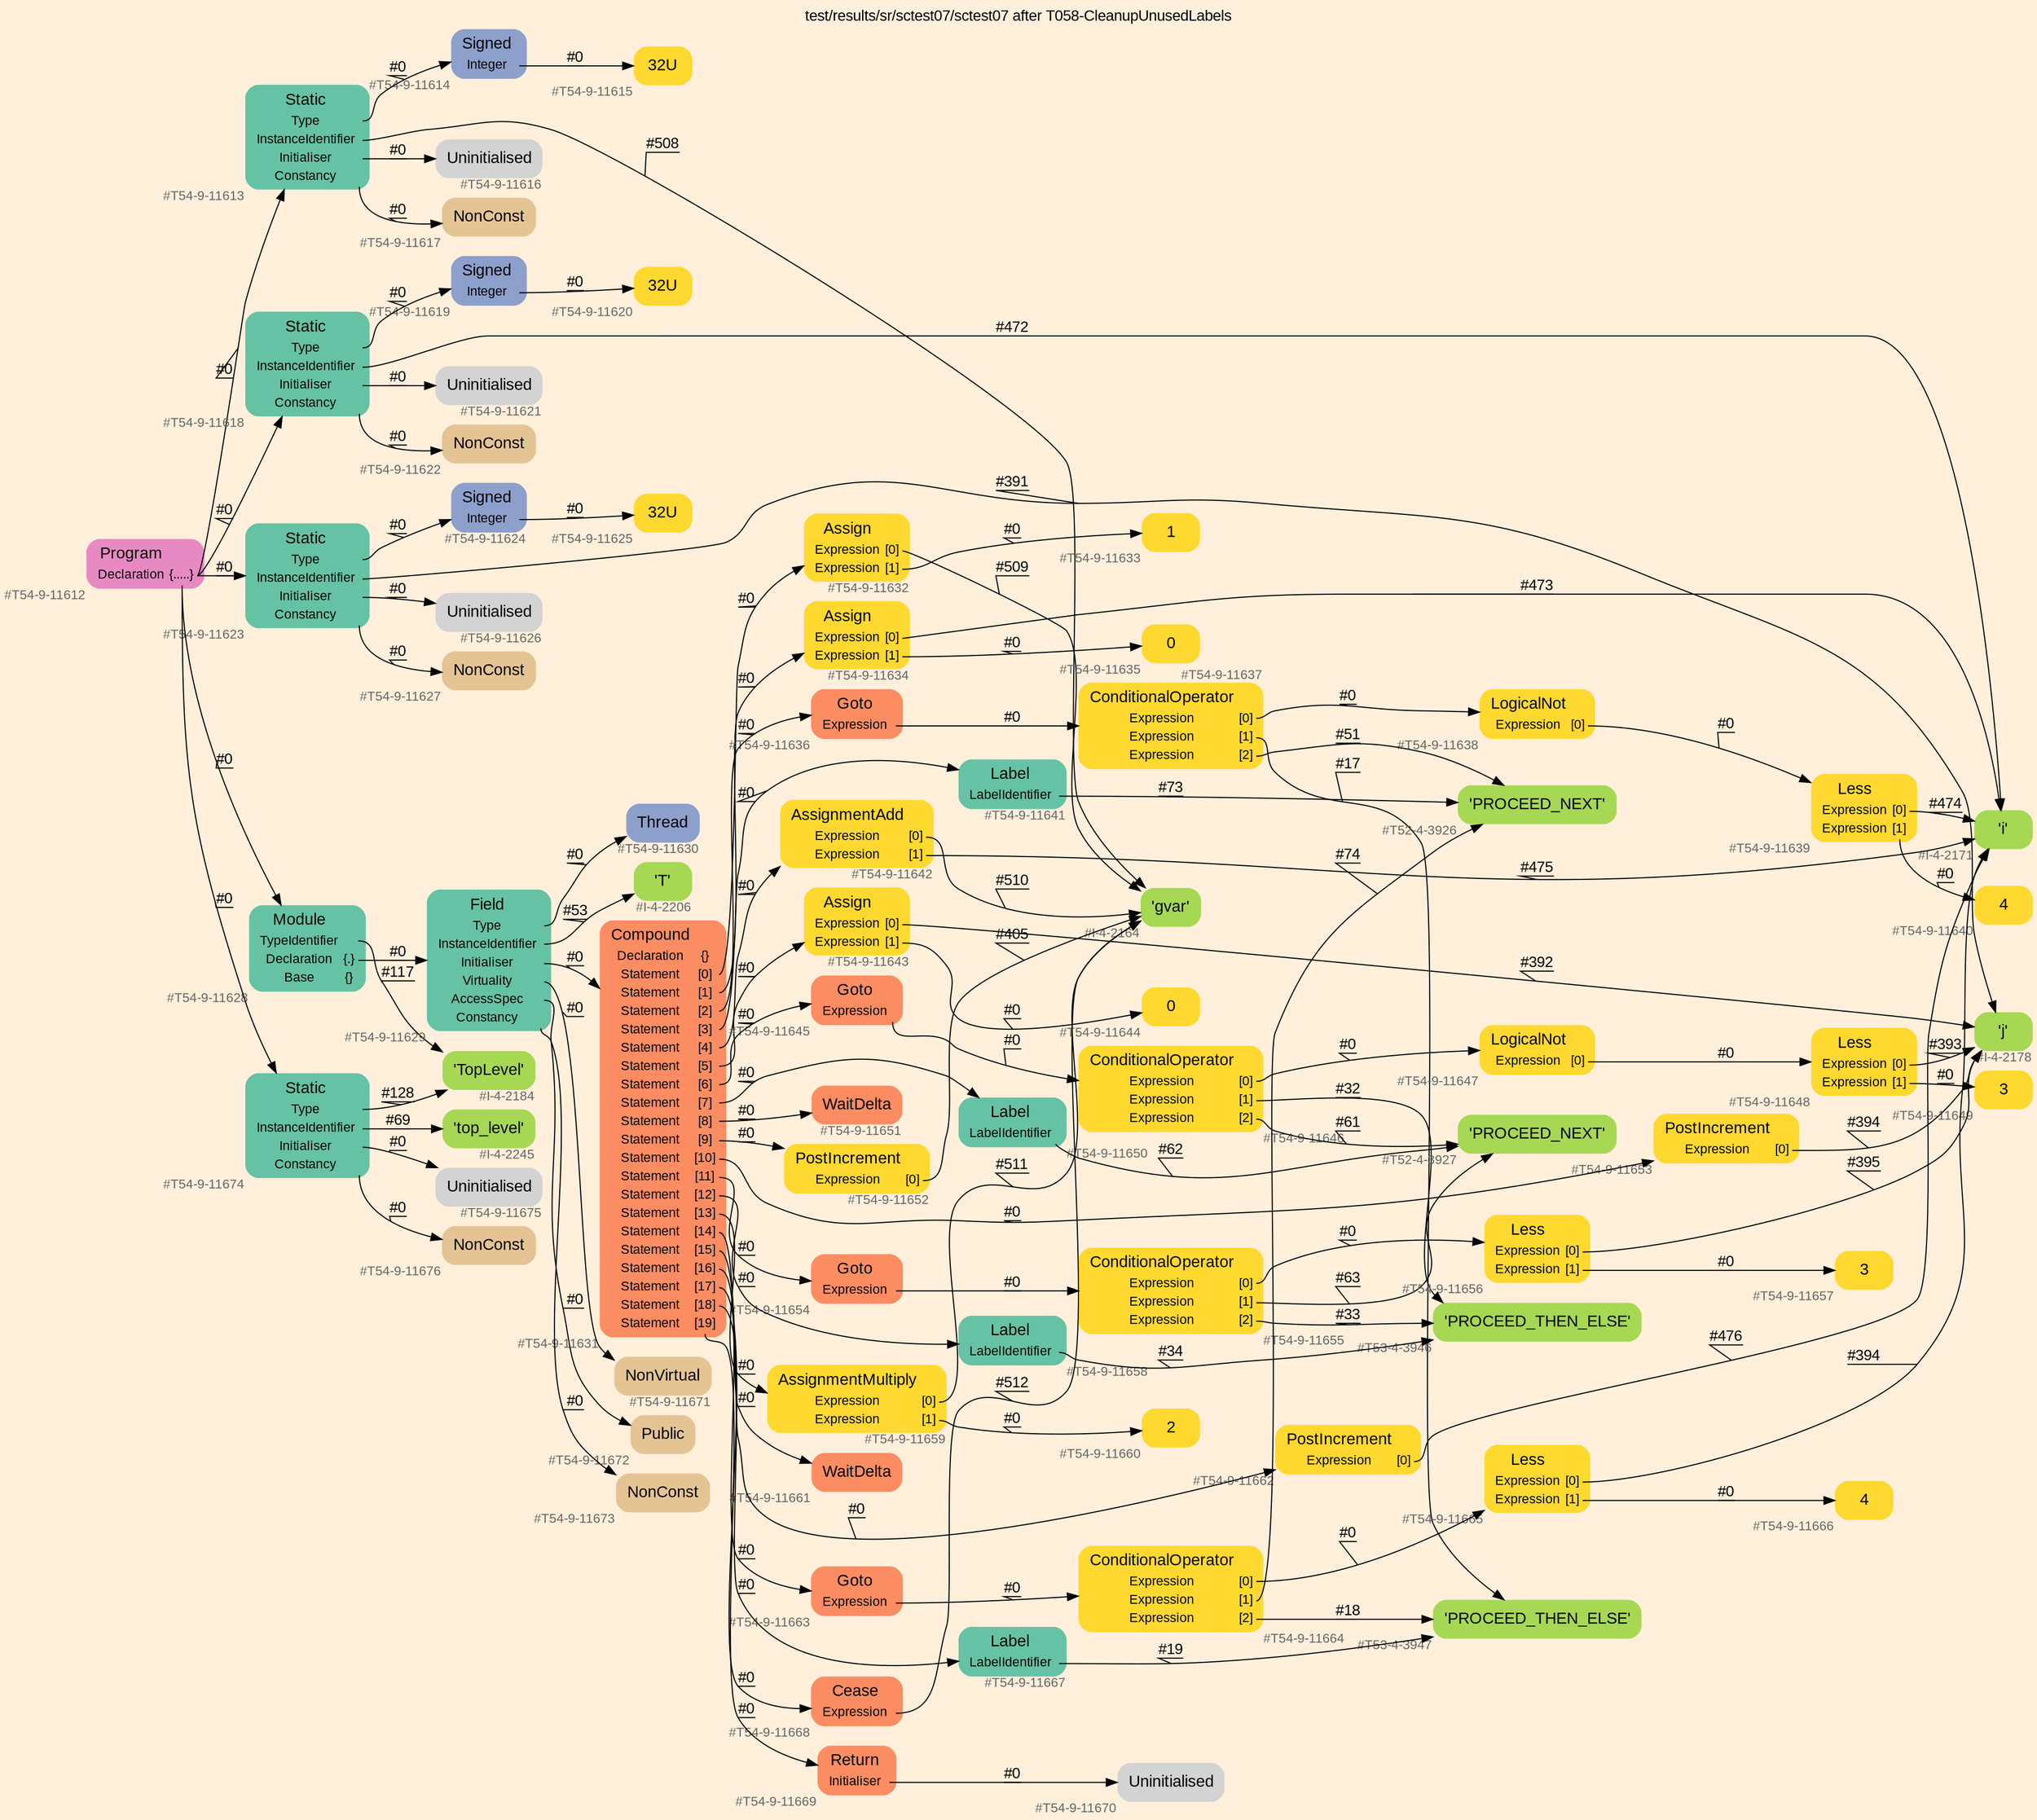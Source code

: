 digraph "test/results/sr/sctest07/sctest07 after T058-CleanupUnusedLabels" {
label = "test/results/sr/sctest07/sctest07 after T058-CleanupUnusedLabels"
labelloc = t
graph [
    rankdir = "LR"
    ranksep = 0.3
    bgcolor = antiquewhite1
    color = black
    fontcolor = black
    fontname = "Arial"
];
node [
    fontname = "Arial"
];
edge [
    fontname = "Arial"
];

// -------------------- node figure --------------------
// -------- block #T54-9-11612 ----------
"#T54-9-11612" [
    fillcolor = "/set28/4"
    xlabel = "#T54-9-11612"
    fontsize = "12"
    fontcolor = grey40
    shape = "plaintext"
    label = <<TABLE BORDER="0" CELLBORDER="0" CELLSPACING="0">
     <TR><TD><FONT COLOR="black" POINT-SIZE="15">Program</FONT></TD></TR>
     <TR><TD><FONT COLOR="black" POINT-SIZE="12">Declaration</FONT></TD><TD PORT="port0"><FONT COLOR="black" POINT-SIZE="12">{.....}</FONT></TD></TR>
    </TABLE>>
    style = "rounded,filled"
];

// -------- block #T54-9-11613 ----------
"#T54-9-11613" [
    fillcolor = "/set28/1"
    xlabel = "#T54-9-11613"
    fontsize = "12"
    fontcolor = grey40
    shape = "plaintext"
    label = <<TABLE BORDER="0" CELLBORDER="0" CELLSPACING="0">
     <TR><TD><FONT COLOR="black" POINT-SIZE="15">Static</FONT></TD></TR>
     <TR><TD><FONT COLOR="black" POINT-SIZE="12">Type</FONT></TD><TD PORT="port0"></TD></TR>
     <TR><TD><FONT COLOR="black" POINT-SIZE="12">InstanceIdentifier</FONT></TD><TD PORT="port1"></TD></TR>
     <TR><TD><FONT COLOR="black" POINT-SIZE="12">Initialiser</FONT></TD><TD PORT="port2"></TD></TR>
     <TR><TD><FONT COLOR="black" POINT-SIZE="12">Constancy</FONT></TD><TD PORT="port3"></TD></TR>
    </TABLE>>
    style = "rounded,filled"
];

// -------- block #T54-9-11614 ----------
"#T54-9-11614" [
    fillcolor = "/set28/3"
    xlabel = "#T54-9-11614"
    fontsize = "12"
    fontcolor = grey40
    shape = "plaintext"
    label = <<TABLE BORDER="0" CELLBORDER="0" CELLSPACING="0">
     <TR><TD><FONT COLOR="black" POINT-SIZE="15">Signed</FONT></TD></TR>
     <TR><TD><FONT COLOR="black" POINT-SIZE="12">Integer</FONT></TD><TD PORT="port0"></TD></TR>
    </TABLE>>
    style = "rounded,filled"
];

// -------- block #T54-9-11615 ----------
"#T54-9-11615" [
    fillcolor = "/set28/6"
    xlabel = "#T54-9-11615"
    fontsize = "12"
    fontcolor = grey40
    shape = "plaintext"
    label = <<TABLE BORDER="0" CELLBORDER="0" CELLSPACING="0">
     <TR><TD><FONT COLOR="black" POINT-SIZE="15">32U</FONT></TD></TR>
    </TABLE>>
    style = "rounded,filled"
];

// -------- block #I-4-2164 ----------
"#I-4-2164" [
    fillcolor = "/set28/5"
    xlabel = "#I-4-2164"
    fontsize = "12"
    fontcolor = grey40
    shape = "plaintext"
    label = <<TABLE BORDER="0" CELLBORDER="0" CELLSPACING="0">
     <TR><TD><FONT COLOR="black" POINT-SIZE="15">'gvar'</FONT></TD></TR>
    </TABLE>>
    style = "rounded,filled"
];

// -------- block #T54-9-11616 ----------
"#T54-9-11616" [
    xlabel = "#T54-9-11616"
    fontsize = "12"
    fontcolor = grey40
    shape = "plaintext"
    label = <<TABLE BORDER="0" CELLBORDER="0" CELLSPACING="0">
     <TR><TD><FONT COLOR="black" POINT-SIZE="15">Uninitialised</FONT></TD></TR>
    </TABLE>>
    style = "rounded,filled"
];

// -------- block #T54-9-11617 ----------
"#T54-9-11617" [
    fillcolor = "/set28/7"
    xlabel = "#T54-9-11617"
    fontsize = "12"
    fontcolor = grey40
    shape = "plaintext"
    label = <<TABLE BORDER="0" CELLBORDER="0" CELLSPACING="0">
     <TR><TD><FONT COLOR="black" POINT-SIZE="15">NonConst</FONT></TD></TR>
    </TABLE>>
    style = "rounded,filled"
];

// -------- block #T54-9-11618 ----------
"#T54-9-11618" [
    fillcolor = "/set28/1"
    xlabel = "#T54-9-11618"
    fontsize = "12"
    fontcolor = grey40
    shape = "plaintext"
    label = <<TABLE BORDER="0" CELLBORDER="0" CELLSPACING="0">
     <TR><TD><FONT COLOR="black" POINT-SIZE="15">Static</FONT></TD></TR>
     <TR><TD><FONT COLOR="black" POINT-SIZE="12">Type</FONT></TD><TD PORT="port0"></TD></TR>
     <TR><TD><FONT COLOR="black" POINT-SIZE="12">InstanceIdentifier</FONT></TD><TD PORT="port1"></TD></TR>
     <TR><TD><FONT COLOR="black" POINT-SIZE="12">Initialiser</FONT></TD><TD PORT="port2"></TD></TR>
     <TR><TD><FONT COLOR="black" POINT-SIZE="12">Constancy</FONT></TD><TD PORT="port3"></TD></TR>
    </TABLE>>
    style = "rounded,filled"
];

// -------- block #T54-9-11619 ----------
"#T54-9-11619" [
    fillcolor = "/set28/3"
    xlabel = "#T54-9-11619"
    fontsize = "12"
    fontcolor = grey40
    shape = "plaintext"
    label = <<TABLE BORDER="0" CELLBORDER="0" CELLSPACING="0">
     <TR><TD><FONT COLOR="black" POINT-SIZE="15">Signed</FONT></TD></TR>
     <TR><TD><FONT COLOR="black" POINT-SIZE="12">Integer</FONT></TD><TD PORT="port0"></TD></TR>
    </TABLE>>
    style = "rounded,filled"
];

// -------- block #T54-9-11620 ----------
"#T54-9-11620" [
    fillcolor = "/set28/6"
    xlabel = "#T54-9-11620"
    fontsize = "12"
    fontcolor = grey40
    shape = "plaintext"
    label = <<TABLE BORDER="0" CELLBORDER="0" CELLSPACING="0">
     <TR><TD><FONT COLOR="black" POINT-SIZE="15">32U</FONT></TD></TR>
    </TABLE>>
    style = "rounded,filled"
];

// -------- block #I-4-2171 ----------
"#I-4-2171" [
    fillcolor = "/set28/5"
    xlabel = "#I-4-2171"
    fontsize = "12"
    fontcolor = grey40
    shape = "plaintext"
    label = <<TABLE BORDER="0" CELLBORDER="0" CELLSPACING="0">
     <TR><TD><FONT COLOR="black" POINT-SIZE="15">'i'</FONT></TD></TR>
    </TABLE>>
    style = "rounded,filled"
];

// -------- block #T54-9-11621 ----------
"#T54-9-11621" [
    xlabel = "#T54-9-11621"
    fontsize = "12"
    fontcolor = grey40
    shape = "plaintext"
    label = <<TABLE BORDER="0" CELLBORDER="0" CELLSPACING="0">
     <TR><TD><FONT COLOR="black" POINT-SIZE="15">Uninitialised</FONT></TD></TR>
    </TABLE>>
    style = "rounded,filled"
];

// -------- block #T54-9-11622 ----------
"#T54-9-11622" [
    fillcolor = "/set28/7"
    xlabel = "#T54-9-11622"
    fontsize = "12"
    fontcolor = grey40
    shape = "plaintext"
    label = <<TABLE BORDER="0" CELLBORDER="0" CELLSPACING="0">
     <TR><TD><FONT COLOR="black" POINT-SIZE="15">NonConst</FONT></TD></TR>
    </TABLE>>
    style = "rounded,filled"
];

// -------- block #T54-9-11623 ----------
"#T54-9-11623" [
    fillcolor = "/set28/1"
    xlabel = "#T54-9-11623"
    fontsize = "12"
    fontcolor = grey40
    shape = "plaintext"
    label = <<TABLE BORDER="0" CELLBORDER="0" CELLSPACING="0">
     <TR><TD><FONT COLOR="black" POINT-SIZE="15">Static</FONT></TD></TR>
     <TR><TD><FONT COLOR="black" POINT-SIZE="12">Type</FONT></TD><TD PORT="port0"></TD></TR>
     <TR><TD><FONT COLOR="black" POINT-SIZE="12">InstanceIdentifier</FONT></TD><TD PORT="port1"></TD></TR>
     <TR><TD><FONT COLOR="black" POINT-SIZE="12">Initialiser</FONT></TD><TD PORT="port2"></TD></TR>
     <TR><TD><FONT COLOR="black" POINT-SIZE="12">Constancy</FONT></TD><TD PORT="port3"></TD></TR>
    </TABLE>>
    style = "rounded,filled"
];

// -------- block #T54-9-11624 ----------
"#T54-9-11624" [
    fillcolor = "/set28/3"
    xlabel = "#T54-9-11624"
    fontsize = "12"
    fontcolor = grey40
    shape = "plaintext"
    label = <<TABLE BORDER="0" CELLBORDER="0" CELLSPACING="0">
     <TR><TD><FONT COLOR="black" POINT-SIZE="15">Signed</FONT></TD></TR>
     <TR><TD><FONT COLOR="black" POINT-SIZE="12">Integer</FONT></TD><TD PORT="port0"></TD></TR>
    </TABLE>>
    style = "rounded,filled"
];

// -------- block #T54-9-11625 ----------
"#T54-9-11625" [
    fillcolor = "/set28/6"
    xlabel = "#T54-9-11625"
    fontsize = "12"
    fontcolor = grey40
    shape = "plaintext"
    label = <<TABLE BORDER="0" CELLBORDER="0" CELLSPACING="0">
     <TR><TD><FONT COLOR="black" POINT-SIZE="15">32U</FONT></TD></TR>
    </TABLE>>
    style = "rounded,filled"
];

// -------- block #I-4-2178 ----------
"#I-4-2178" [
    fillcolor = "/set28/5"
    xlabel = "#I-4-2178"
    fontsize = "12"
    fontcolor = grey40
    shape = "plaintext"
    label = <<TABLE BORDER="0" CELLBORDER="0" CELLSPACING="0">
     <TR><TD><FONT COLOR="black" POINT-SIZE="15">'j'</FONT></TD></TR>
    </TABLE>>
    style = "rounded,filled"
];

// -------- block #T54-9-11626 ----------
"#T54-9-11626" [
    xlabel = "#T54-9-11626"
    fontsize = "12"
    fontcolor = grey40
    shape = "plaintext"
    label = <<TABLE BORDER="0" CELLBORDER="0" CELLSPACING="0">
     <TR><TD><FONT COLOR="black" POINT-SIZE="15">Uninitialised</FONT></TD></TR>
    </TABLE>>
    style = "rounded,filled"
];

// -------- block #T54-9-11627 ----------
"#T54-9-11627" [
    fillcolor = "/set28/7"
    xlabel = "#T54-9-11627"
    fontsize = "12"
    fontcolor = grey40
    shape = "plaintext"
    label = <<TABLE BORDER="0" CELLBORDER="0" CELLSPACING="0">
     <TR><TD><FONT COLOR="black" POINT-SIZE="15">NonConst</FONT></TD></TR>
    </TABLE>>
    style = "rounded,filled"
];

// -------- block #T54-9-11628 ----------
"#T54-9-11628" [
    fillcolor = "/set28/1"
    xlabel = "#T54-9-11628"
    fontsize = "12"
    fontcolor = grey40
    shape = "plaintext"
    label = <<TABLE BORDER="0" CELLBORDER="0" CELLSPACING="0">
     <TR><TD><FONT COLOR="black" POINT-SIZE="15">Module</FONT></TD></TR>
     <TR><TD><FONT COLOR="black" POINT-SIZE="12">TypeIdentifier</FONT></TD><TD PORT="port0"></TD></TR>
     <TR><TD><FONT COLOR="black" POINT-SIZE="12">Declaration</FONT></TD><TD PORT="port1"><FONT COLOR="black" POINT-SIZE="12">{.}</FONT></TD></TR>
     <TR><TD><FONT COLOR="black" POINT-SIZE="12">Base</FONT></TD><TD PORT="port2"><FONT COLOR="black" POINT-SIZE="12">{}</FONT></TD></TR>
    </TABLE>>
    style = "rounded,filled"
];

// -------- block #I-4-2184 ----------
"#I-4-2184" [
    fillcolor = "/set28/5"
    xlabel = "#I-4-2184"
    fontsize = "12"
    fontcolor = grey40
    shape = "plaintext"
    label = <<TABLE BORDER="0" CELLBORDER="0" CELLSPACING="0">
     <TR><TD><FONT COLOR="black" POINT-SIZE="15">'TopLevel'</FONT></TD></TR>
    </TABLE>>
    style = "rounded,filled"
];

// -------- block #T54-9-11629 ----------
"#T54-9-11629" [
    fillcolor = "/set28/1"
    xlabel = "#T54-9-11629"
    fontsize = "12"
    fontcolor = grey40
    shape = "plaintext"
    label = <<TABLE BORDER="0" CELLBORDER="0" CELLSPACING="0">
     <TR><TD><FONT COLOR="black" POINT-SIZE="15">Field</FONT></TD></TR>
     <TR><TD><FONT COLOR="black" POINT-SIZE="12">Type</FONT></TD><TD PORT="port0"></TD></TR>
     <TR><TD><FONT COLOR="black" POINT-SIZE="12">InstanceIdentifier</FONT></TD><TD PORT="port1"></TD></TR>
     <TR><TD><FONT COLOR="black" POINT-SIZE="12">Initialiser</FONT></TD><TD PORT="port2"></TD></TR>
     <TR><TD><FONT COLOR="black" POINT-SIZE="12">Virtuality</FONT></TD><TD PORT="port3"></TD></TR>
     <TR><TD><FONT COLOR="black" POINT-SIZE="12">AccessSpec</FONT></TD><TD PORT="port4"></TD></TR>
     <TR><TD><FONT COLOR="black" POINT-SIZE="12">Constancy</FONT></TD><TD PORT="port5"></TD></TR>
    </TABLE>>
    style = "rounded,filled"
];

// -------- block #T54-9-11630 ----------
"#T54-9-11630" [
    fillcolor = "/set28/3"
    xlabel = "#T54-9-11630"
    fontsize = "12"
    fontcolor = grey40
    shape = "plaintext"
    label = <<TABLE BORDER="0" CELLBORDER="0" CELLSPACING="0">
     <TR><TD><FONT COLOR="black" POINT-SIZE="15">Thread</FONT></TD></TR>
    </TABLE>>
    style = "rounded,filled"
];

// -------- block #I-4-2206 ----------
"#I-4-2206" [
    fillcolor = "/set28/5"
    xlabel = "#I-4-2206"
    fontsize = "12"
    fontcolor = grey40
    shape = "plaintext"
    label = <<TABLE BORDER="0" CELLBORDER="0" CELLSPACING="0">
     <TR><TD><FONT COLOR="black" POINT-SIZE="15">'T'</FONT></TD></TR>
    </TABLE>>
    style = "rounded,filled"
];

// -------- block #T54-9-11631 ----------
"#T54-9-11631" [
    fillcolor = "/set28/2"
    xlabel = "#T54-9-11631"
    fontsize = "12"
    fontcolor = grey40
    shape = "plaintext"
    label = <<TABLE BORDER="0" CELLBORDER="0" CELLSPACING="0">
     <TR><TD><FONT COLOR="black" POINT-SIZE="15">Compound</FONT></TD></TR>
     <TR><TD><FONT COLOR="black" POINT-SIZE="12">Declaration</FONT></TD><TD PORT="port0"><FONT COLOR="black" POINT-SIZE="12">{}</FONT></TD></TR>
     <TR><TD><FONT COLOR="black" POINT-SIZE="12">Statement</FONT></TD><TD PORT="port1"><FONT COLOR="black" POINT-SIZE="12">[0]</FONT></TD></TR>
     <TR><TD><FONT COLOR="black" POINT-SIZE="12">Statement</FONT></TD><TD PORT="port2"><FONT COLOR="black" POINT-SIZE="12">[1]</FONT></TD></TR>
     <TR><TD><FONT COLOR="black" POINT-SIZE="12">Statement</FONT></TD><TD PORT="port3"><FONT COLOR="black" POINT-SIZE="12">[2]</FONT></TD></TR>
     <TR><TD><FONT COLOR="black" POINT-SIZE="12">Statement</FONT></TD><TD PORT="port4"><FONT COLOR="black" POINT-SIZE="12">[3]</FONT></TD></TR>
     <TR><TD><FONT COLOR="black" POINT-SIZE="12">Statement</FONT></TD><TD PORT="port5"><FONT COLOR="black" POINT-SIZE="12">[4]</FONT></TD></TR>
     <TR><TD><FONT COLOR="black" POINT-SIZE="12">Statement</FONT></TD><TD PORT="port6"><FONT COLOR="black" POINT-SIZE="12">[5]</FONT></TD></TR>
     <TR><TD><FONT COLOR="black" POINT-SIZE="12">Statement</FONT></TD><TD PORT="port7"><FONT COLOR="black" POINT-SIZE="12">[6]</FONT></TD></TR>
     <TR><TD><FONT COLOR="black" POINT-SIZE="12">Statement</FONT></TD><TD PORT="port8"><FONT COLOR="black" POINT-SIZE="12">[7]</FONT></TD></TR>
     <TR><TD><FONT COLOR="black" POINT-SIZE="12">Statement</FONT></TD><TD PORT="port9"><FONT COLOR="black" POINT-SIZE="12">[8]</FONT></TD></TR>
     <TR><TD><FONT COLOR="black" POINT-SIZE="12">Statement</FONT></TD><TD PORT="port10"><FONT COLOR="black" POINT-SIZE="12">[9]</FONT></TD></TR>
     <TR><TD><FONT COLOR="black" POINT-SIZE="12">Statement</FONT></TD><TD PORT="port11"><FONT COLOR="black" POINT-SIZE="12">[10]</FONT></TD></TR>
     <TR><TD><FONT COLOR="black" POINT-SIZE="12">Statement</FONT></TD><TD PORT="port12"><FONT COLOR="black" POINT-SIZE="12">[11]</FONT></TD></TR>
     <TR><TD><FONT COLOR="black" POINT-SIZE="12">Statement</FONT></TD><TD PORT="port13"><FONT COLOR="black" POINT-SIZE="12">[12]</FONT></TD></TR>
     <TR><TD><FONT COLOR="black" POINT-SIZE="12">Statement</FONT></TD><TD PORT="port14"><FONT COLOR="black" POINT-SIZE="12">[13]</FONT></TD></TR>
     <TR><TD><FONT COLOR="black" POINT-SIZE="12">Statement</FONT></TD><TD PORT="port15"><FONT COLOR="black" POINT-SIZE="12">[14]</FONT></TD></TR>
     <TR><TD><FONT COLOR="black" POINT-SIZE="12">Statement</FONT></TD><TD PORT="port16"><FONT COLOR="black" POINT-SIZE="12">[15]</FONT></TD></TR>
     <TR><TD><FONT COLOR="black" POINT-SIZE="12">Statement</FONT></TD><TD PORT="port17"><FONT COLOR="black" POINT-SIZE="12">[16]</FONT></TD></TR>
     <TR><TD><FONT COLOR="black" POINT-SIZE="12">Statement</FONT></TD><TD PORT="port18"><FONT COLOR="black" POINT-SIZE="12">[17]</FONT></TD></TR>
     <TR><TD><FONT COLOR="black" POINT-SIZE="12">Statement</FONT></TD><TD PORT="port19"><FONT COLOR="black" POINT-SIZE="12">[18]</FONT></TD></TR>
     <TR><TD><FONT COLOR="black" POINT-SIZE="12">Statement</FONT></TD><TD PORT="port20"><FONT COLOR="black" POINT-SIZE="12">[19]</FONT></TD></TR>
    </TABLE>>
    style = "rounded,filled"
];

// -------- block #T54-9-11632 ----------
"#T54-9-11632" [
    fillcolor = "/set28/6"
    xlabel = "#T54-9-11632"
    fontsize = "12"
    fontcolor = grey40
    shape = "plaintext"
    label = <<TABLE BORDER="0" CELLBORDER="0" CELLSPACING="0">
     <TR><TD><FONT COLOR="black" POINT-SIZE="15">Assign</FONT></TD></TR>
     <TR><TD><FONT COLOR="black" POINT-SIZE="12">Expression</FONT></TD><TD PORT="port0"><FONT COLOR="black" POINT-SIZE="12">[0]</FONT></TD></TR>
     <TR><TD><FONT COLOR="black" POINT-SIZE="12">Expression</FONT></TD><TD PORT="port1"><FONT COLOR="black" POINT-SIZE="12">[1]</FONT></TD></TR>
    </TABLE>>
    style = "rounded,filled"
];

// -------- block #T54-9-11633 ----------
"#T54-9-11633" [
    fillcolor = "/set28/6"
    xlabel = "#T54-9-11633"
    fontsize = "12"
    fontcolor = grey40
    shape = "plaintext"
    label = <<TABLE BORDER="0" CELLBORDER="0" CELLSPACING="0">
     <TR><TD><FONT COLOR="black" POINT-SIZE="15">1</FONT></TD></TR>
    </TABLE>>
    style = "rounded,filled"
];

// -------- block #T54-9-11634 ----------
"#T54-9-11634" [
    fillcolor = "/set28/6"
    xlabel = "#T54-9-11634"
    fontsize = "12"
    fontcolor = grey40
    shape = "plaintext"
    label = <<TABLE BORDER="0" CELLBORDER="0" CELLSPACING="0">
     <TR><TD><FONT COLOR="black" POINT-SIZE="15">Assign</FONT></TD></TR>
     <TR><TD><FONT COLOR="black" POINT-SIZE="12">Expression</FONT></TD><TD PORT="port0"><FONT COLOR="black" POINT-SIZE="12">[0]</FONT></TD></TR>
     <TR><TD><FONT COLOR="black" POINT-SIZE="12">Expression</FONT></TD><TD PORT="port1"><FONT COLOR="black" POINT-SIZE="12">[1]</FONT></TD></TR>
    </TABLE>>
    style = "rounded,filled"
];

// -------- block #T54-9-11635 ----------
"#T54-9-11635" [
    fillcolor = "/set28/6"
    xlabel = "#T54-9-11635"
    fontsize = "12"
    fontcolor = grey40
    shape = "plaintext"
    label = <<TABLE BORDER="0" CELLBORDER="0" CELLSPACING="0">
     <TR><TD><FONT COLOR="black" POINT-SIZE="15">0</FONT></TD></TR>
    </TABLE>>
    style = "rounded,filled"
];

// -------- block #T54-9-11636 ----------
"#T54-9-11636" [
    fillcolor = "/set28/2"
    xlabel = "#T54-9-11636"
    fontsize = "12"
    fontcolor = grey40
    shape = "plaintext"
    label = <<TABLE BORDER="0" CELLBORDER="0" CELLSPACING="0">
     <TR><TD><FONT COLOR="black" POINT-SIZE="15">Goto</FONT></TD></TR>
     <TR><TD><FONT COLOR="black" POINT-SIZE="12">Expression</FONT></TD><TD PORT="port0"></TD></TR>
    </TABLE>>
    style = "rounded,filled"
];

// -------- block #T54-9-11637 ----------
"#T54-9-11637" [
    fillcolor = "/set28/6"
    xlabel = "#T54-9-11637"
    fontsize = "12"
    fontcolor = grey40
    shape = "plaintext"
    label = <<TABLE BORDER="0" CELLBORDER="0" CELLSPACING="0">
     <TR><TD><FONT COLOR="black" POINT-SIZE="15">ConditionalOperator</FONT></TD></TR>
     <TR><TD><FONT COLOR="black" POINT-SIZE="12">Expression</FONT></TD><TD PORT="port0"><FONT COLOR="black" POINT-SIZE="12">[0]</FONT></TD></TR>
     <TR><TD><FONT COLOR="black" POINT-SIZE="12">Expression</FONT></TD><TD PORT="port1"><FONT COLOR="black" POINT-SIZE="12">[1]</FONT></TD></TR>
     <TR><TD><FONT COLOR="black" POINT-SIZE="12">Expression</FONT></TD><TD PORT="port2"><FONT COLOR="black" POINT-SIZE="12">[2]</FONT></TD></TR>
    </TABLE>>
    style = "rounded,filled"
];

// -------- block #T54-9-11638 ----------
"#T54-9-11638" [
    fillcolor = "/set28/6"
    xlabel = "#T54-9-11638"
    fontsize = "12"
    fontcolor = grey40
    shape = "plaintext"
    label = <<TABLE BORDER="0" CELLBORDER="0" CELLSPACING="0">
     <TR><TD><FONT COLOR="black" POINT-SIZE="15">LogicalNot</FONT></TD></TR>
     <TR><TD><FONT COLOR="black" POINT-SIZE="12">Expression</FONT></TD><TD PORT="port0"><FONT COLOR="black" POINT-SIZE="12">[0]</FONT></TD></TR>
    </TABLE>>
    style = "rounded,filled"
];

// -------- block #T54-9-11639 ----------
"#T54-9-11639" [
    fillcolor = "/set28/6"
    xlabel = "#T54-9-11639"
    fontsize = "12"
    fontcolor = grey40
    shape = "plaintext"
    label = <<TABLE BORDER="0" CELLBORDER="0" CELLSPACING="0">
     <TR><TD><FONT COLOR="black" POINT-SIZE="15">Less</FONT></TD></TR>
     <TR><TD><FONT COLOR="black" POINT-SIZE="12">Expression</FONT></TD><TD PORT="port0"><FONT COLOR="black" POINT-SIZE="12">[0]</FONT></TD></TR>
     <TR><TD><FONT COLOR="black" POINT-SIZE="12">Expression</FONT></TD><TD PORT="port1"><FONT COLOR="black" POINT-SIZE="12">[1]</FONT></TD></TR>
    </TABLE>>
    style = "rounded,filled"
];

// -------- block #T54-9-11640 ----------
"#T54-9-11640" [
    fillcolor = "/set28/6"
    xlabel = "#T54-9-11640"
    fontsize = "12"
    fontcolor = grey40
    shape = "plaintext"
    label = <<TABLE BORDER="0" CELLBORDER="0" CELLSPACING="0">
     <TR><TD><FONT COLOR="black" POINT-SIZE="15">4</FONT></TD></TR>
    </TABLE>>
    style = "rounded,filled"
];

// -------- block #T53-4-3947 ----------
"#T53-4-3947" [
    fillcolor = "/set28/5"
    xlabel = "#T53-4-3947"
    fontsize = "12"
    fontcolor = grey40
    shape = "plaintext"
    label = <<TABLE BORDER="0" CELLBORDER="0" CELLSPACING="0">
     <TR><TD><FONT COLOR="black" POINT-SIZE="15">'PROCEED_THEN_ELSE'</FONT></TD></TR>
    </TABLE>>
    style = "rounded,filled"
];

// -------- block #T52-4-3926 ----------
"#T52-4-3926" [
    fillcolor = "/set28/5"
    xlabel = "#T52-4-3926"
    fontsize = "12"
    fontcolor = grey40
    shape = "plaintext"
    label = <<TABLE BORDER="0" CELLBORDER="0" CELLSPACING="0">
     <TR><TD><FONT COLOR="black" POINT-SIZE="15">'PROCEED_NEXT'</FONT></TD></TR>
    </TABLE>>
    style = "rounded,filled"
];

// -------- block #T54-9-11641 ----------
"#T54-9-11641" [
    fillcolor = "/set28/1"
    xlabel = "#T54-9-11641"
    fontsize = "12"
    fontcolor = grey40
    shape = "plaintext"
    label = <<TABLE BORDER="0" CELLBORDER="0" CELLSPACING="0">
     <TR><TD><FONT COLOR="black" POINT-SIZE="15">Label</FONT></TD></TR>
     <TR><TD><FONT COLOR="black" POINT-SIZE="12">LabelIdentifier</FONT></TD><TD PORT="port0"></TD></TR>
    </TABLE>>
    style = "rounded,filled"
];

// -------- block #T54-9-11642 ----------
"#T54-9-11642" [
    fillcolor = "/set28/6"
    xlabel = "#T54-9-11642"
    fontsize = "12"
    fontcolor = grey40
    shape = "plaintext"
    label = <<TABLE BORDER="0" CELLBORDER="0" CELLSPACING="0">
     <TR><TD><FONT COLOR="black" POINT-SIZE="15">AssignmentAdd</FONT></TD></TR>
     <TR><TD><FONT COLOR="black" POINT-SIZE="12">Expression</FONT></TD><TD PORT="port0"><FONT COLOR="black" POINT-SIZE="12">[0]</FONT></TD></TR>
     <TR><TD><FONT COLOR="black" POINT-SIZE="12">Expression</FONT></TD><TD PORT="port1"><FONT COLOR="black" POINT-SIZE="12">[1]</FONT></TD></TR>
    </TABLE>>
    style = "rounded,filled"
];

// -------- block #T54-9-11643 ----------
"#T54-9-11643" [
    fillcolor = "/set28/6"
    xlabel = "#T54-9-11643"
    fontsize = "12"
    fontcolor = grey40
    shape = "plaintext"
    label = <<TABLE BORDER="0" CELLBORDER="0" CELLSPACING="0">
     <TR><TD><FONT COLOR="black" POINT-SIZE="15">Assign</FONT></TD></TR>
     <TR><TD><FONT COLOR="black" POINT-SIZE="12">Expression</FONT></TD><TD PORT="port0"><FONT COLOR="black" POINT-SIZE="12">[0]</FONT></TD></TR>
     <TR><TD><FONT COLOR="black" POINT-SIZE="12">Expression</FONT></TD><TD PORT="port1"><FONT COLOR="black" POINT-SIZE="12">[1]</FONT></TD></TR>
    </TABLE>>
    style = "rounded,filled"
];

// -------- block #T54-9-11644 ----------
"#T54-9-11644" [
    fillcolor = "/set28/6"
    xlabel = "#T54-9-11644"
    fontsize = "12"
    fontcolor = grey40
    shape = "plaintext"
    label = <<TABLE BORDER="0" CELLBORDER="0" CELLSPACING="0">
     <TR><TD><FONT COLOR="black" POINT-SIZE="15">0</FONT></TD></TR>
    </TABLE>>
    style = "rounded,filled"
];

// -------- block #T54-9-11645 ----------
"#T54-9-11645" [
    fillcolor = "/set28/2"
    xlabel = "#T54-9-11645"
    fontsize = "12"
    fontcolor = grey40
    shape = "plaintext"
    label = <<TABLE BORDER="0" CELLBORDER="0" CELLSPACING="0">
     <TR><TD><FONT COLOR="black" POINT-SIZE="15">Goto</FONT></TD></TR>
     <TR><TD><FONT COLOR="black" POINT-SIZE="12">Expression</FONT></TD><TD PORT="port0"></TD></TR>
    </TABLE>>
    style = "rounded,filled"
];

// -------- block #T54-9-11646 ----------
"#T54-9-11646" [
    fillcolor = "/set28/6"
    xlabel = "#T54-9-11646"
    fontsize = "12"
    fontcolor = grey40
    shape = "plaintext"
    label = <<TABLE BORDER="0" CELLBORDER="0" CELLSPACING="0">
     <TR><TD><FONT COLOR="black" POINT-SIZE="15">ConditionalOperator</FONT></TD></TR>
     <TR><TD><FONT COLOR="black" POINT-SIZE="12">Expression</FONT></TD><TD PORT="port0"><FONT COLOR="black" POINT-SIZE="12">[0]</FONT></TD></TR>
     <TR><TD><FONT COLOR="black" POINT-SIZE="12">Expression</FONT></TD><TD PORT="port1"><FONT COLOR="black" POINT-SIZE="12">[1]</FONT></TD></TR>
     <TR><TD><FONT COLOR="black" POINT-SIZE="12">Expression</FONT></TD><TD PORT="port2"><FONT COLOR="black" POINT-SIZE="12">[2]</FONT></TD></TR>
    </TABLE>>
    style = "rounded,filled"
];

// -------- block #T54-9-11647 ----------
"#T54-9-11647" [
    fillcolor = "/set28/6"
    xlabel = "#T54-9-11647"
    fontsize = "12"
    fontcolor = grey40
    shape = "plaintext"
    label = <<TABLE BORDER="0" CELLBORDER="0" CELLSPACING="0">
     <TR><TD><FONT COLOR="black" POINT-SIZE="15">LogicalNot</FONT></TD></TR>
     <TR><TD><FONT COLOR="black" POINT-SIZE="12">Expression</FONT></TD><TD PORT="port0"><FONT COLOR="black" POINT-SIZE="12">[0]</FONT></TD></TR>
    </TABLE>>
    style = "rounded,filled"
];

// -------- block #T54-9-11648 ----------
"#T54-9-11648" [
    fillcolor = "/set28/6"
    xlabel = "#T54-9-11648"
    fontsize = "12"
    fontcolor = grey40
    shape = "plaintext"
    label = <<TABLE BORDER="0" CELLBORDER="0" CELLSPACING="0">
     <TR><TD><FONT COLOR="black" POINT-SIZE="15">Less</FONT></TD></TR>
     <TR><TD><FONT COLOR="black" POINT-SIZE="12">Expression</FONT></TD><TD PORT="port0"><FONT COLOR="black" POINT-SIZE="12">[0]</FONT></TD></TR>
     <TR><TD><FONT COLOR="black" POINT-SIZE="12">Expression</FONT></TD><TD PORT="port1"><FONT COLOR="black" POINT-SIZE="12">[1]</FONT></TD></TR>
    </TABLE>>
    style = "rounded,filled"
];

// -------- block #T54-9-11649 ----------
"#T54-9-11649" [
    fillcolor = "/set28/6"
    xlabel = "#T54-9-11649"
    fontsize = "12"
    fontcolor = grey40
    shape = "plaintext"
    label = <<TABLE BORDER="0" CELLBORDER="0" CELLSPACING="0">
     <TR><TD><FONT COLOR="black" POINT-SIZE="15">3</FONT></TD></TR>
    </TABLE>>
    style = "rounded,filled"
];

// -------- block #T53-4-3946 ----------
"#T53-4-3946" [
    fillcolor = "/set28/5"
    xlabel = "#T53-4-3946"
    fontsize = "12"
    fontcolor = grey40
    shape = "plaintext"
    label = <<TABLE BORDER="0" CELLBORDER="0" CELLSPACING="0">
     <TR><TD><FONT COLOR="black" POINT-SIZE="15">'PROCEED_THEN_ELSE'</FONT></TD></TR>
    </TABLE>>
    style = "rounded,filled"
];

// -------- block #T52-4-3927 ----------
"#T52-4-3927" [
    fillcolor = "/set28/5"
    xlabel = "#T52-4-3927"
    fontsize = "12"
    fontcolor = grey40
    shape = "plaintext"
    label = <<TABLE BORDER="0" CELLBORDER="0" CELLSPACING="0">
     <TR><TD><FONT COLOR="black" POINT-SIZE="15">'PROCEED_NEXT'</FONT></TD></TR>
    </TABLE>>
    style = "rounded,filled"
];

// -------- block #T54-9-11650 ----------
"#T54-9-11650" [
    fillcolor = "/set28/1"
    xlabel = "#T54-9-11650"
    fontsize = "12"
    fontcolor = grey40
    shape = "plaintext"
    label = <<TABLE BORDER="0" CELLBORDER="0" CELLSPACING="0">
     <TR><TD><FONT COLOR="black" POINT-SIZE="15">Label</FONT></TD></TR>
     <TR><TD><FONT COLOR="black" POINT-SIZE="12">LabelIdentifier</FONT></TD><TD PORT="port0"></TD></TR>
    </TABLE>>
    style = "rounded,filled"
];

// -------- block #T54-9-11651 ----------
"#T54-9-11651" [
    fillcolor = "/set28/2"
    xlabel = "#T54-9-11651"
    fontsize = "12"
    fontcolor = grey40
    shape = "plaintext"
    label = <<TABLE BORDER="0" CELLBORDER="0" CELLSPACING="0">
     <TR><TD><FONT COLOR="black" POINT-SIZE="15">WaitDelta</FONT></TD></TR>
    </TABLE>>
    style = "rounded,filled"
];

// -------- block #T54-9-11652 ----------
"#T54-9-11652" [
    fillcolor = "/set28/6"
    xlabel = "#T54-9-11652"
    fontsize = "12"
    fontcolor = grey40
    shape = "plaintext"
    label = <<TABLE BORDER="0" CELLBORDER="0" CELLSPACING="0">
     <TR><TD><FONT COLOR="black" POINT-SIZE="15">PostIncrement</FONT></TD></TR>
     <TR><TD><FONT COLOR="black" POINT-SIZE="12">Expression</FONT></TD><TD PORT="port0"><FONT COLOR="black" POINT-SIZE="12">[0]</FONT></TD></TR>
    </TABLE>>
    style = "rounded,filled"
];

// -------- block #T54-9-11653 ----------
"#T54-9-11653" [
    fillcolor = "/set28/6"
    xlabel = "#T54-9-11653"
    fontsize = "12"
    fontcolor = grey40
    shape = "plaintext"
    label = <<TABLE BORDER="0" CELLBORDER="0" CELLSPACING="0">
     <TR><TD><FONT COLOR="black" POINT-SIZE="15">PostIncrement</FONT></TD></TR>
     <TR><TD><FONT COLOR="black" POINT-SIZE="12">Expression</FONT></TD><TD PORT="port0"><FONT COLOR="black" POINT-SIZE="12">[0]</FONT></TD></TR>
    </TABLE>>
    style = "rounded,filled"
];

// -------- block #T54-9-11654 ----------
"#T54-9-11654" [
    fillcolor = "/set28/2"
    xlabel = "#T54-9-11654"
    fontsize = "12"
    fontcolor = grey40
    shape = "plaintext"
    label = <<TABLE BORDER="0" CELLBORDER="0" CELLSPACING="0">
     <TR><TD><FONT COLOR="black" POINT-SIZE="15">Goto</FONT></TD></TR>
     <TR><TD><FONT COLOR="black" POINT-SIZE="12">Expression</FONT></TD><TD PORT="port0"></TD></TR>
    </TABLE>>
    style = "rounded,filled"
];

// -------- block #T54-9-11655 ----------
"#T54-9-11655" [
    fillcolor = "/set28/6"
    xlabel = "#T54-9-11655"
    fontsize = "12"
    fontcolor = grey40
    shape = "plaintext"
    label = <<TABLE BORDER="0" CELLBORDER="0" CELLSPACING="0">
     <TR><TD><FONT COLOR="black" POINT-SIZE="15">ConditionalOperator</FONT></TD></TR>
     <TR><TD><FONT COLOR="black" POINT-SIZE="12">Expression</FONT></TD><TD PORT="port0"><FONT COLOR="black" POINT-SIZE="12">[0]</FONT></TD></TR>
     <TR><TD><FONT COLOR="black" POINT-SIZE="12">Expression</FONT></TD><TD PORT="port1"><FONT COLOR="black" POINT-SIZE="12">[1]</FONT></TD></TR>
     <TR><TD><FONT COLOR="black" POINT-SIZE="12">Expression</FONT></TD><TD PORT="port2"><FONT COLOR="black" POINT-SIZE="12">[2]</FONT></TD></TR>
    </TABLE>>
    style = "rounded,filled"
];

// -------- block #T54-9-11656 ----------
"#T54-9-11656" [
    fillcolor = "/set28/6"
    xlabel = "#T54-9-11656"
    fontsize = "12"
    fontcolor = grey40
    shape = "plaintext"
    label = <<TABLE BORDER="0" CELLBORDER="0" CELLSPACING="0">
     <TR><TD><FONT COLOR="black" POINT-SIZE="15">Less</FONT></TD></TR>
     <TR><TD><FONT COLOR="black" POINT-SIZE="12">Expression</FONT></TD><TD PORT="port0"><FONT COLOR="black" POINT-SIZE="12">[0]</FONT></TD></TR>
     <TR><TD><FONT COLOR="black" POINT-SIZE="12">Expression</FONT></TD><TD PORT="port1"><FONT COLOR="black" POINT-SIZE="12">[1]</FONT></TD></TR>
    </TABLE>>
    style = "rounded,filled"
];

// -------- block #T54-9-11657 ----------
"#T54-9-11657" [
    fillcolor = "/set28/6"
    xlabel = "#T54-9-11657"
    fontsize = "12"
    fontcolor = grey40
    shape = "plaintext"
    label = <<TABLE BORDER="0" CELLBORDER="0" CELLSPACING="0">
     <TR><TD><FONT COLOR="black" POINT-SIZE="15">3</FONT></TD></TR>
    </TABLE>>
    style = "rounded,filled"
];

// -------- block #T54-9-11658 ----------
"#T54-9-11658" [
    fillcolor = "/set28/1"
    xlabel = "#T54-9-11658"
    fontsize = "12"
    fontcolor = grey40
    shape = "plaintext"
    label = <<TABLE BORDER="0" CELLBORDER="0" CELLSPACING="0">
     <TR><TD><FONT COLOR="black" POINT-SIZE="15">Label</FONT></TD></TR>
     <TR><TD><FONT COLOR="black" POINT-SIZE="12">LabelIdentifier</FONT></TD><TD PORT="port0"></TD></TR>
    </TABLE>>
    style = "rounded,filled"
];

// -------- block #T54-9-11659 ----------
"#T54-9-11659" [
    fillcolor = "/set28/6"
    xlabel = "#T54-9-11659"
    fontsize = "12"
    fontcolor = grey40
    shape = "plaintext"
    label = <<TABLE BORDER="0" CELLBORDER="0" CELLSPACING="0">
     <TR><TD><FONT COLOR="black" POINT-SIZE="15">AssignmentMultiply</FONT></TD></TR>
     <TR><TD><FONT COLOR="black" POINT-SIZE="12">Expression</FONT></TD><TD PORT="port0"><FONT COLOR="black" POINT-SIZE="12">[0]</FONT></TD></TR>
     <TR><TD><FONT COLOR="black" POINT-SIZE="12">Expression</FONT></TD><TD PORT="port1"><FONT COLOR="black" POINT-SIZE="12">[1]</FONT></TD></TR>
    </TABLE>>
    style = "rounded,filled"
];

// -------- block #T54-9-11660 ----------
"#T54-9-11660" [
    fillcolor = "/set28/6"
    xlabel = "#T54-9-11660"
    fontsize = "12"
    fontcolor = grey40
    shape = "plaintext"
    label = <<TABLE BORDER="0" CELLBORDER="0" CELLSPACING="0">
     <TR><TD><FONT COLOR="black" POINT-SIZE="15">2</FONT></TD></TR>
    </TABLE>>
    style = "rounded,filled"
];

// -------- block #T54-9-11661 ----------
"#T54-9-11661" [
    fillcolor = "/set28/2"
    xlabel = "#T54-9-11661"
    fontsize = "12"
    fontcolor = grey40
    shape = "plaintext"
    label = <<TABLE BORDER="0" CELLBORDER="0" CELLSPACING="0">
     <TR><TD><FONT COLOR="black" POINT-SIZE="15">WaitDelta</FONT></TD></TR>
    </TABLE>>
    style = "rounded,filled"
];

// -------- block #T54-9-11662 ----------
"#T54-9-11662" [
    fillcolor = "/set28/6"
    xlabel = "#T54-9-11662"
    fontsize = "12"
    fontcolor = grey40
    shape = "plaintext"
    label = <<TABLE BORDER="0" CELLBORDER="0" CELLSPACING="0">
     <TR><TD><FONT COLOR="black" POINT-SIZE="15">PostIncrement</FONT></TD></TR>
     <TR><TD><FONT COLOR="black" POINT-SIZE="12">Expression</FONT></TD><TD PORT="port0"><FONT COLOR="black" POINT-SIZE="12">[0]</FONT></TD></TR>
    </TABLE>>
    style = "rounded,filled"
];

// -------- block #T54-9-11663 ----------
"#T54-9-11663" [
    fillcolor = "/set28/2"
    xlabel = "#T54-9-11663"
    fontsize = "12"
    fontcolor = grey40
    shape = "plaintext"
    label = <<TABLE BORDER="0" CELLBORDER="0" CELLSPACING="0">
     <TR><TD><FONT COLOR="black" POINT-SIZE="15">Goto</FONT></TD></TR>
     <TR><TD><FONT COLOR="black" POINT-SIZE="12">Expression</FONT></TD><TD PORT="port0"></TD></TR>
    </TABLE>>
    style = "rounded,filled"
];

// -------- block #T54-9-11664 ----------
"#T54-9-11664" [
    fillcolor = "/set28/6"
    xlabel = "#T54-9-11664"
    fontsize = "12"
    fontcolor = grey40
    shape = "plaintext"
    label = <<TABLE BORDER="0" CELLBORDER="0" CELLSPACING="0">
     <TR><TD><FONT COLOR="black" POINT-SIZE="15">ConditionalOperator</FONT></TD></TR>
     <TR><TD><FONT COLOR="black" POINT-SIZE="12">Expression</FONT></TD><TD PORT="port0"><FONT COLOR="black" POINT-SIZE="12">[0]</FONT></TD></TR>
     <TR><TD><FONT COLOR="black" POINT-SIZE="12">Expression</FONT></TD><TD PORT="port1"><FONT COLOR="black" POINT-SIZE="12">[1]</FONT></TD></TR>
     <TR><TD><FONT COLOR="black" POINT-SIZE="12">Expression</FONT></TD><TD PORT="port2"><FONT COLOR="black" POINT-SIZE="12">[2]</FONT></TD></TR>
    </TABLE>>
    style = "rounded,filled"
];

// -------- block #T54-9-11665 ----------
"#T54-9-11665" [
    fillcolor = "/set28/6"
    xlabel = "#T54-9-11665"
    fontsize = "12"
    fontcolor = grey40
    shape = "plaintext"
    label = <<TABLE BORDER="0" CELLBORDER="0" CELLSPACING="0">
     <TR><TD><FONT COLOR="black" POINT-SIZE="15">Less</FONT></TD></TR>
     <TR><TD><FONT COLOR="black" POINT-SIZE="12">Expression</FONT></TD><TD PORT="port0"><FONT COLOR="black" POINT-SIZE="12">[0]</FONT></TD></TR>
     <TR><TD><FONT COLOR="black" POINT-SIZE="12">Expression</FONT></TD><TD PORT="port1"><FONT COLOR="black" POINT-SIZE="12">[1]</FONT></TD></TR>
    </TABLE>>
    style = "rounded,filled"
];

// -------- block #T54-9-11666 ----------
"#T54-9-11666" [
    fillcolor = "/set28/6"
    xlabel = "#T54-9-11666"
    fontsize = "12"
    fontcolor = grey40
    shape = "plaintext"
    label = <<TABLE BORDER="0" CELLBORDER="0" CELLSPACING="0">
     <TR><TD><FONT COLOR="black" POINT-SIZE="15">4</FONT></TD></TR>
    </TABLE>>
    style = "rounded,filled"
];

// -------- block #T54-9-11667 ----------
"#T54-9-11667" [
    fillcolor = "/set28/1"
    xlabel = "#T54-9-11667"
    fontsize = "12"
    fontcolor = grey40
    shape = "plaintext"
    label = <<TABLE BORDER="0" CELLBORDER="0" CELLSPACING="0">
     <TR><TD><FONT COLOR="black" POINT-SIZE="15">Label</FONT></TD></TR>
     <TR><TD><FONT COLOR="black" POINT-SIZE="12">LabelIdentifier</FONT></TD><TD PORT="port0"></TD></TR>
    </TABLE>>
    style = "rounded,filled"
];

// -------- block #T54-9-11668 ----------
"#T54-9-11668" [
    fillcolor = "/set28/2"
    xlabel = "#T54-9-11668"
    fontsize = "12"
    fontcolor = grey40
    shape = "plaintext"
    label = <<TABLE BORDER="0" CELLBORDER="0" CELLSPACING="0">
     <TR><TD><FONT COLOR="black" POINT-SIZE="15">Cease</FONT></TD></TR>
     <TR><TD><FONT COLOR="black" POINT-SIZE="12">Expression</FONT></TD><TD PORT="port0"></TD></TR>
    </TABLE>>
    style = "rounded,filled"
];

// -------- block #T54-9-11669 ----------
"#T54-9-11669" [
    fillcolor = "/set28/2"
    xlabel = "#T54-9-11669"
    fontsize = "12"
    fontcolor = grey40
    shape = "plaintext"
    label = <<TABLE BORDER="0" CELLBORDER="0" CELLSPACING="0">
     <TR><TD><FONT COLOR="black" POINT-SIZE="15">Return</FONT></TD></TR>
     <TR><TD><FONT COLOR="black" POINT-SIZE="12">Initialiser</FONT></TD><TD PORT="port0"></TD></TR>
    </TABLE>>
    style = "rounded,filled"
];

// -------- block #T54-9-11670 ----------
"#T54-9-11670" [
    xlabel = "#T54-9-11670"
    fontsize = "12"
    fontcolor = grey40
    shape = "plaintext"
    label = <<TABLE BORDER="0" CELLBORDER="0" CELLSPACING="0">
     <TR><TD><FONT COLOR="black" POINT-SIZE="15">Uninitialised</FONT></TD></TR>
    </TABLE>>
    style = "rounded,filled"
];

// -------- block #T54-9-11671 ----------
"#T54-9-11671" [
    fillcolor = "/set28/7"
    xlabel = "#T54-9-11671"
    fontsize = "12"
    fontcolor = grey40
    shape = "plaintext"
    label = <<TABLE BORDER="0" CELLBORDER="0" CELLSPACING="0">
     <TR><TD><FONT COLOR="black" POINT-SIZE="15">NonVirtual</FONT></TD></TR>
    </TABLE>>
    style = "rounded,filled"
];

// -------- block #T54-9-11672 ----------
"#T54-9-11672" [
    fillcolor = "/set28/7"
    xlabel = "#T54-9-11672"
    fontsize = "12"
    fontcolor = grey40
    shape = "plaintext"
    label = <<TABLE BORDER="0" CELLBORDER="0" CELLSPACING="0">
     <TR><TD><FONT COLOR="black" POINT-SIZE="15">Public</FONT></TD></TR>
    </TABLE>>
    style = "rounded,filled"
];

// -------- block #T54-9-11673 ----------
"#T54-9-11673" [
    fillcolor = "/set28/7"
    xlabel = "#T54-9-11673"
    fontsize = "12"
    fontcolor = grey40
    shape = "plaintext"
    label = <<TABLE BORDER="0" CELLBORDER="0" CELLSPACING="0">
     <TR><TD><FONT COLOR="black" POINT-SIZE="15">NonConst</FONT></TD></TR>
    </TABLE>>
    style = "rounded,filled"
];

// -------- block #T54-9-11674 ----------
"#T54-9-11674" [
    fillcolor = "/set28/1"
    xlabel = "#T54-9-11674"
    fontsize = "12"
    fontcolor = grey40
    shape = "plaintext"
    label = <<TABLE BORDER="0" CELLBORDER="0" CELLSPACING="0">
     <TR><TD><FONT COLOR="black" POINT-SIZE="15">Static</FONT></TD></TR>
     <TR><TD><FONT COLOR="black" POINT-SIZE="12">Type</FONT></TD><TD PORT="port0"></TD></TR>
     <TR><TD><FONT COLOR="black" POINT-SIZE="12">InstanceIdentifier</FONT></TD><TD PORT="port1"></TD></TR>
     <TR><TD><FONT COLOR="black" POINT-SIZE="12">Initialiser</FONT></TD><TD PORT="port2"></TD></TR>
     <TR><TD><FONT COLOR="black" POINT-SIZE="12">Constancy</FONT></TD><TD PORT="port3"></TD></TR>
    </TABLE>>
    style = "rounded,filled"
];

// -------- block #I-4-2245 ----------
"#I-4-2245" [
    fillcolor = "/set28/5"
    xlabel = "#I-4-2245"
    fontsize = "12"
    fontcolor = grey40
    shape = "plaintext"
    label = <<TABLE BORDER="0" CELLBORDER="0" CELLSPACING="0">
     <TR><TD><FONT COLOR="black" POINT-SIZE="15">'top_level'</FONT></TD></TR>
    </TABLE>>
    style = "rounded,filled"
];

// -------- block #T54-9-11675 ----------
"#T54-9-11675" [
    xlabel = "#T54-9-11675"
    fontsize = "12"
    fontcolor = grey40
    shape = "plaintext"
    label = <<TABLE BORDER="0" CELLBORDER="0" CELLSPACING="0">
     <TR><TD><FONT COLOR="black" POINT-SIZE="15">Uninitialised</FONT></TD></TR>
    </TABLE>>
    style = "rounded,filled"
];

// -------- block #T54-9-11676 ----------
"#T54-9-11676" [
    fillcolor = "/set28/7"
    xlabel = "#T54-9-11676"
    fontsize = "12"
    fontcolor = grey40
    shape = "plaintext"
    label = <<TABLE BORDER="0" CELLBORDER="0" CELLSPACING="0">
     <TR><TD><FONT COLOR="black" POINT-SIZE="15">NonConst</FONT></TD></TR>
    </TABLE>>
    style = "rounded,filled"
];

"#T54-9-11612":port0 -> "#T54-9-11613" [
    label = "#0"
    decorate = true
    color = black
    fontcolor = black
];

"#T54-9-11612":port0 -> "#T54-9-11618" [
    label = "#0"
    decorate = true
    color = black
    fontcolor = black
];

"#T54-9-11612":port0 -> "#T54-9-11623" [
    label = "#0"
    decorate = true
    color = black
    fontcolor = black
];

"#T54-9-11612":port0 -> "#T54-9-11628" [
    label = "#0"
    decorate = true
    color = black
    fontcolor = black
];

"#T54-9-11612":port0 -> "#T54-9-11674" [
    label = "#0"
    decorate = true
    color = black
    fontcolor = black
];

"#T54-9-11613":port0 -> "#T54-9-11614" [
    label = "#0"
    decorate = true
    color = black
    fontcolor = black
];

"#T54-9-11613":port1 -> "#I-4-2164" [
    label = "#508"
    decorate = true
    color = black
    fontcolor = black
];

"#T54-9-11613":port2 -> "#T54-9-11616" [
    label = "#0"
    decorate = true
    color = black
    fontcolor = black
];

"#T54-9-11613":port3 -> "#T54-9-11617" [
    label = "#0"
    decorate = true
    color = black
    fontcolor = black
];

"#T54-9-11614":port0 -> "#T54-9-11615" [
    label = "#0"
    decorate = true
    color = black
    fontcolor = black
];

"#T54-9-11618":port0 -> "#T54-9-11619" [
    label = "#0"
    decorate = true
    color = black
    fontcolor = black
];

"#T54-9-11618":port1 -> "#I-4-2171" [
    label = "#472"
    decorate = true
    color = black
    fontcolor = black
];

"#T54-9-11618":port2 -> "#T54-9-11621" [
    label = "#0"
    decorate = true
    color = black
    fontcolor = black
];

"#T54-9-11618":port3 -> "#T54-9-11622" [
    label = "#0"
    decorate = true
    color = black
    fontcolor = black
];

"#T54-9-11619":port0 -> "#T54-9-11620" [
    label = "#0"
    decorate = true
    color = black
    fontcolor = black
];

"#T54-9-11623":port0 -> "#T54-9-11624" [
    label = "#0"
    decorate = true
    color = black
    fontcolor = black
];

"#T54-9-11623":port1 -> "#I-4-2178" [
    label = "#391"
    decorate = true
    color = black
    fontcolor = black
];

"#T54-9-11623":port2 -> "#T54-9-11626" [
    label = "#0"
    decorate = true
    color = black
    fontcolor = black
];

"#T54-9-11623":port3 -> "#T54-9-11627" [
    label = "#0"
    decorate = true
    color = black
    fontcolor = black
];

"#T54-9-11624":port0 -> "#T54-9-11625" [
    label = "#0"
    decorate = true
    color = black
    fontcolor = black
];

"#T54-9-11628":port0 -> "#I-4-2184" [
    label = "#117"
    decorate = true
    color = black
    fontcolor = black
];

"#T54-9-11628":port1 -> "#T54-9-11629" [
    label = "#0"
    decorate = true
    color = black
    fontcolor = black
];

"#T54-9-11629":port0 -> "#T54-9-11630" [
    label = "#0"
    decorate = true
    color = black
    fontcolor = black
];

"#T54-9-11629":port1 -> "#I-4-2206" [
    label = "#53"
    decorate = true
    color = black
    fontcolor = black
];

"#T54-9-11629":port2 -> "#T54-9-11631" [
    label = "#0"
    decorate = true
    color = black
    fontcolor = black
];

"#T54-9-11629":port3 -> "#T54-9-11671" [
    label = "#0"
    decorate = true
    color = black
    fontcolor = black
];

"#T54-9-11629":port4 -> "#T54-9-11672" [
    label = "#0"
    decorate = true
    color = black
    fontcolor = black
];

"#T54-9-11629":port5 -> "#T54-9-11673" [
    label = "#0"
    decorate = true
    color = black
    fontcolor = black
];

"#T54-9-11631":port1 -> "#T54-9-11632" [
    label = "#0"
    decorate = true
    color = black
    fontcolor = black
];

"#T54-9-11631":port2 -> "#T54-9-11634" [
    label = "#0"
    decorate = true
    color = black
    fontcolor = black
];

"#T54-9-11631":port3 -> "#T54-9-11636" [
    label = "#0"
    decorate = true
    color = black
    fontcolor = black
];

"#T54-9-11631":port4 -> "#T54-9-11641" [
    label = "#0"
    decorate = true
    color = black
    fontcolor = black
];

"#T54-9-11631":port5 -> "#T54-9-11642" [
    label = "#0"
    decorate = true
    color = black
    fontcolor = black
];

"#T54-9-11631":port6 -> "#T54-9-11643" [
    label = "#0"
    decorate = true
    color = black
    fontcolor = black
];

"#T54-9-11631":port7 -> "#T54-9-11645" [
    label = "#0"
    decorate = true
    color = black
    fontcolor = black
];

"#T54-9-11631":port8 -> "#T54-9-11650" [
    label = "#0"
    decorate = true
    color = black
    fontcolor = black
];

"#T54-9-11631":port9 -> "#T54-9-11651" [
    label = "#0"
    decorate = true
    color = black
    fontcolor = black
];

"#T54-9-11631":port10 -> "#T54-9-11652" [
    label = "#0"
    decorate = true
    color = black
    fontcolor = black
];

"#T54-9-11631":port11 -> "#T54-9-11653" [
    label = "#0"
    decorate = true
    color = black
    fontcolor = black
];

"#T54-9-11631":port12 -> "#T54-9-11654" [
    label = "#0"
    decorate = true
    color = black
    fontcolor = black
];

"#T54-9-11631":port13 -> "#T54-9-11658" [
    label = "#0"
    decorate = true
    color = black
    fontcolor = black
];

"#T54-9-11631":port14 -> "#T54-9-11659" [
    label = "#0"
    decorate = true
    color = black
    fontcolor = black
];

"#T54-9-11631":port15 -> "#T54-9-11661" [
    label = "#0"
    decorate = true
    color = black
    fontcolor = black
];

"#T54-9-11631":port16 -> "#T54-9-11662" [
    label = "#0"
    decorate = true
    color = black
    fontcolor = black
];

"#T54-9-11631":port17 -> "#T54-9-11663" [
    label = "#0"
    decorate = true
    color = black
    fontcolor = black
];

"#T54-9-11631":port18 -> "#T54-9-11667" [
    label = "#0"
    decorate = true
    color = black
    fontcolor = black
];

"#T54-9-11631":port19 -> "#T54-9-11668" [
    label = "#0"
    decorate = true
    color = black
    fontcolor = black
];

"#T54-9-11631":port20 -> "#T54-9-11669" [
    label = "#0"
    decorate = true
    color = black
    fontcolor = black
];

"#T54-9-11632":port0 -> "#I-4-2164" [
    label = "#509"
    decorate = true
    color = black
    fontcolor = black
];

"#T54-9-11632":port1 -> "#T54-9-11633" [
    label = "#0"
    decorate = true
    color = black
    fontcolor = black
];

"#T54-9-11634":port0 -> "#I-4-2171" [
    label = "#473"
    decorate = true
    color = black
    fontcolor = black
];

"#T54-9-11634":port1 -> "#T54-9-11635" [
    label = "#0"
    decorate = true
    color = black
    fontcolor = black
];

"#T54-9-11636":port0 -> "#T54-9-11637" [
    label = "#0"
    decorate = true
    color = black
    fontcolor = black
];

"#T54-9-11637":port0 -> "#T54-9-11638" [
    label = "#0"
    decorate = true
    color = black
    fontcolor = black
];

"#T54-9-11637":port1 -> "#T53-4-3947" [
    label = "#17"
    decorate = true
    color = black
    fontcolor = black
];

"#T54-9-11637":port2 -> "#T52-4-3926" [
    label = "#51"
    decorate = true
    color = black
    fontcolor = black
];

"#T54-9-11638":port0 -> "#T54-9-11639" [
    label = "#0"
    decorate = true
    color = black
    fontcolor = black
];

"#T54-9-11639":port0 -> "#I-4-2171" [
    label = "#474"
    decorate = true
    color = black
    fontcolor = black
];

"#T54-9-11639":port1 -> "#T54-9-11640" [
    label = "#0"
    decorate = true
    color = black
    fontcolor = black
];

"#T54-9-11641":port0 -> "#T52-4-3926" [
    label = "#73"
    decorate = true
    color = black
    fontcolor = black
];

"#T54-9-11642":port0 -> "#I-4-2164" [
    label = "#510"
    decorate = true
    color = black
    fontcolor = black
];

"#T54-9-11642":port1 -> "#I-4-2171" [
    label = "#475"
    decorate = true
    color = black
    fontcolor = black
];

"#T54-9-11643":port0 -> "#I-4-2178" [
    label = "#392"
    decorate = true
    color = black
    fontcolor = black
];

"#T54-9-11643":port1 -> "#T54-9-11644" [
    label = "#0"
    decorate = true
    color = black
    fontcolor = black
];

"#T54-9-11645":port0 -> "#T54-9-11646" [
    label = "#0"
    decorate = true
    color = black
    fontcolor = black
];

"#T54-9-11646":port0 -> "#T54-9-11647" [
    label = "#0"
    decorate = true
    color = black
    fontcolor = black
];

"#T54-9-11646":port1 -> "#T53-4-3946" [
    label = "#32"
    decorate = true
    color = black
    fontcolor = black
];

"#T54-9-11646":port2 -> "#T52-4-3927" [
    label = "#61"
    decorate = true
    color = black
    fontcolor = black
];

"#T54-9-11647":port0 -> "#T54-9-11648" [
    label = "#0"
    decorate = true
    color = black
    fontcolor = black
];

"#T54-9-11648":port0 -> "#I-4-2178" [
    label = "#393"
    decorate = true
    color = black
    fontcolor = black
];

"#T54-9-11648":port1 -> "#T54-9-11649" [
    label = "#0"
    decorate = true
    color = black
    fontcolor = black
];

"#T54-9-11650":port0 -> "#T52-4-3927" [
    label = "#62"
    decorate = true
    color = black
    fontcolor = black
];

"#T54-9-11652":port0 -> "#I-4-2164" [
    label = "#405"
    decorate = true
    color = black
    fontcolor = black
];

"#T54-9-11653":port0 -> "#I-4-2178" [
    label = "#394"
    decorate = true
    color = black
    fontcolor = black
];

"#T54-9-11654":port0 -> "#T54-9-11655" [
    label = "#0"
    decorate = true
    color = black
    fontcolor = black
];

"#T54-9-11655":port0 -> "#T54-9-11656" [
    label = "#0"
    decorate = true
    color = black
    fontcolor = black
];

"#T54-9-11655":port1 -> "#T52-4-3927" [
    label = "#63"
    decorate = true
    color = black
    fontcolor = black
];

"#T54-9-11655":port2 -> "#T53-4-3946" [
    label = "#33"
    decorate = true
    color = black
    fontcolor = black
];

"#T54-9-11656":port0 -> "#I-4-2178" [
    label = "#395"
    decorate = true
    color = black
    fontcolor = black
];

"#T54-9-11656":port1 -> "#T54-9-11657" [
    label = "#0"
    decorate = true
    color = black
    fontcolor = black
];

"#T54-9-11658":port0 -> "#T53-4-3946" [
    label = "#34"
    decorate = true
    color = black
    fontcolor = black
];

"#T54-9-11659":port0 -> "#I-4-2164" [
    label = "#511"
    decorate = true
    color = black
    fontcolor = black
];

"#T54-9-11659":port1 -> "#T54-9-11660" [
    label = "#0"
    decorate = true
    color = black
    fontcolor = black
];

"#T54-9-11662":port0 -> "#I-4-2171" [
    label = "#476"
    decorate = true
    color = black
    fontcolor = black
];

"#T54-9-11663":port0 -> "#T54-9-11664" [
    label = "#0"
    decorate = true
    color = black
    fontcolor = black
];

"#T54-9-11664":port0 -> "#T54-9-11665" [
    label = "#0"
    decorate = true
    color = black
    fontcolor = black
];

"#T54-9-11664":port1 -> "#T52-4-3926" [
    label = "#74"
    decorate = true
    color = black
    fontcolor = black
];

"#T54-9-11664":port2 -> "#T53-4-3947" [
    label = "#18"
    decorate = true
    color = black
    fontcolor = black
];

"#T54-9-11665":port0 -> "#I-4-2171" [
    label = "#394"
    decorate = true
    color = black
    fontcolor = black
];

"#T54-9-11665":port1 -> "#T54-9-11666" [
    label = "#0"
    decorate = true
    color = black
    fontcolor = black
];

"#T54-9-11667":port0 -> "#T53-4-3947" [
    label = "#19"
    decorate = true
    color = black
    fontcolor = black
];

"#T54-9-11668":port0 -> "#I-4-2164" [
    label = "#512"
    decorate = true
    color = black
    fontcolor = black
];

"#T54-9-11669":port0 -> "#T54-9-11670" [
    label = "#0"
    decorate = true
    color = black
    fontcolor = black
];

"#T54-9-11674":port0 -> "#I-4-2184" [
    label = "#128"
    decorate = true
    color = black
    fontcolor = black
];

"#T54-9-11674":port1 -> "#I-4-2245" [
    label = "#69"
    decorate = true
    color = black
    fontcolor = black
];

"#T54-9-11674":port2 -> "#T54-9-11675" [
    label = "#0"
    decorate = true
    color = black
    fontcolor = black
];

"#T54-9-11674":port3 -> "#T54-9-11676" [
    label = "#0"
    decorate = true
    color = black
    fontcolor = black
];


}
